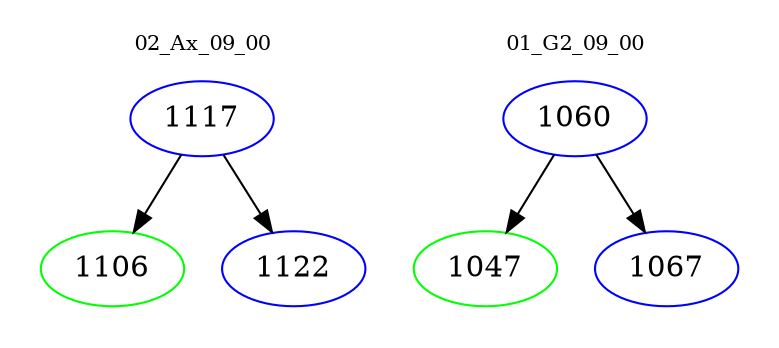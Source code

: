 digraph{
subgraph cluster_0 {
color = white
label = "02_Ax_09_00";
fontsize=10;
T0_1117 [label="1117", color="blue"]
T0_1117 -> T0_1106 [color="black"]
T0_1106 [label="1106", color="green"]
T0_1117 -> T0_1122 [color="black"]
T0_1122 [label="1122", color="blue"]
}
subgraph cluster_1 {
color = white
label = "01_G2_09_00";
fontsize=10;
T1_1060 [label="1060", color="blue"]
T1_1060 -> T1_1047 [color="black"]
T1_1047 [label="1047", color="green"]
T1_1060 -> T1_1067 [color="black"]
T1_1067 [label="1067", color="blue"]
}
}
